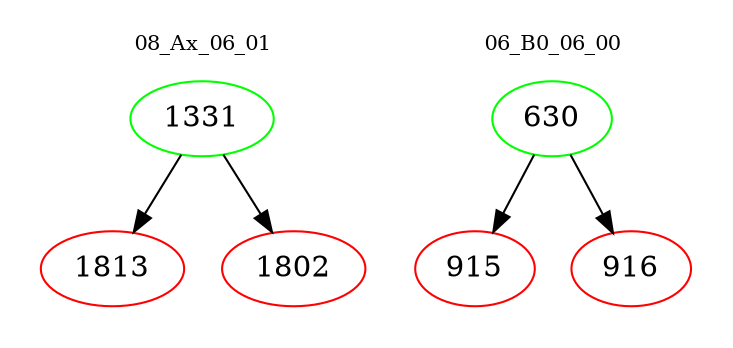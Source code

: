 digraph{
subgraph cluster_0 {
color = white
label = "08_Ax_06_01";
fontsize=10;
T0_1331 [label="1331", color="green"]
T0_1331 -> T0_1813 [color="black"]
T0_1813 [label="1813", color="red"]
T0_1331 -> T0_1802 [color="black"]
T0_1802 [label="1802", color="red"]
}
subgraph cluster_1 {
color = white
label = "06_B0_06_00";
fontsize=10;
T1_630 [label="630", color="green"]
T1_630 -> T1_915 [color="black"]
T1_915 [label="915", color="red"]
T1_630 -> T1_916 [color="black"]
T1_916 [label="916", color="red"]
}
}
